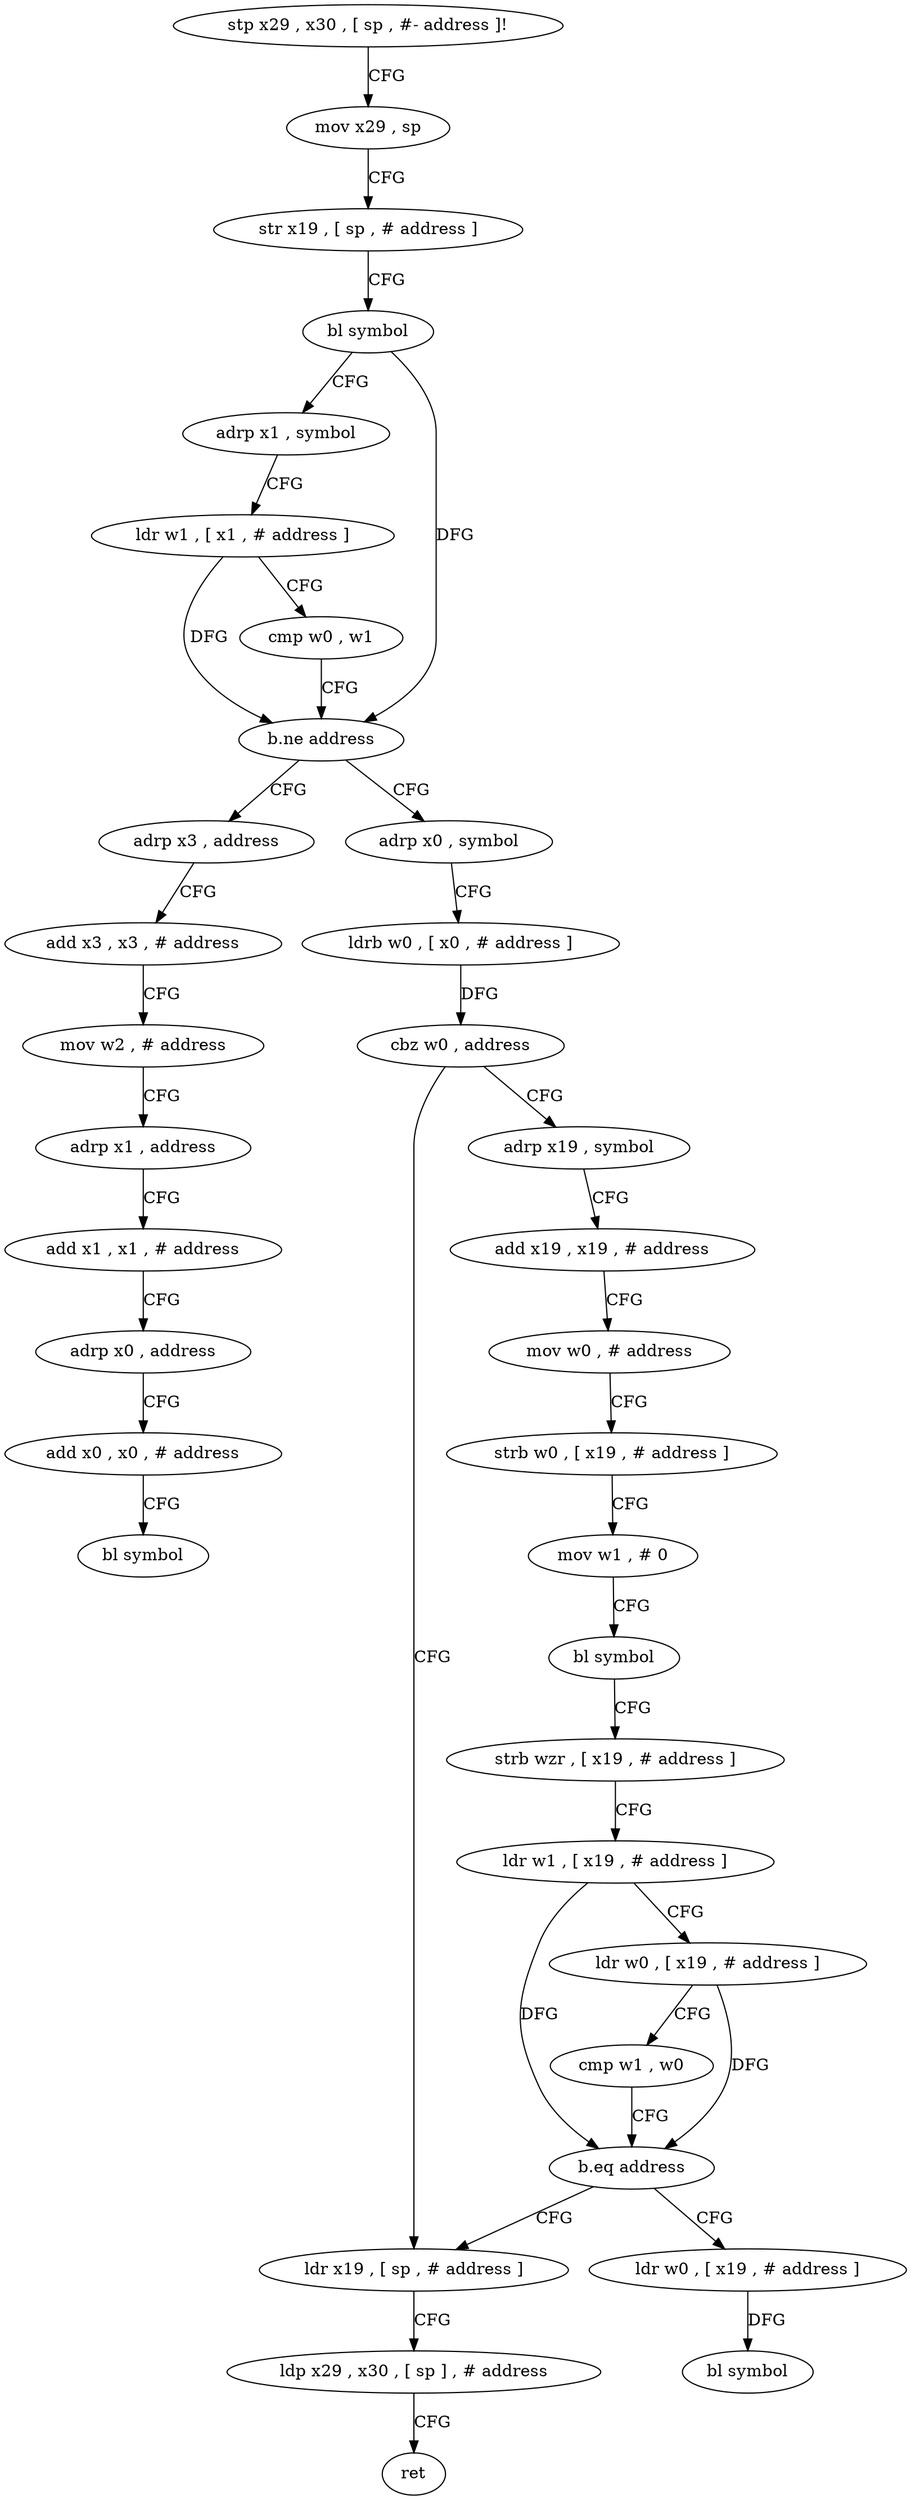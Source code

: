 digraph "func" {
"4204140" [label = "stp x29 , x30 , [ sp , #- address ]!" ]
"4204144" [label = "mov x29 , sp" ]
"4204148" [label = "str x19 , [ sp , # address ]" ]
"4204152" [label = "bl symbol" ]
"4204156" [label = "adrp x1 , symbol" ]
"4204160" [label = "ldr w1 , [ x1 , # address ]" ]
"4204164" [label = "cmp w0 , w1" ]
"4204168" [label = "b.ne address" ]
"4204196" [label = "adrp x3 , address" ]
"4204172" [label = "adrp x0 , symbol" ]
"4204200" [label = "add x3 , x3 , # address" ]
"4204204" [label = "mov w2 , # address" ]
"4204208" [label = "adrp x1 , address" ]
"4204212" [label = "add x1 , x1 , # address" ]
"4204216" [label = "adrp x0 , address" ]
"4204220" [label = "add x0 , x0 , # address" ]
"4204224" [label = "bl symbol" ]
"4204176" [label = "ldrb w0 , [ x0 , # address ]" ]
"4204180" [label = "cbz w0 , address" ]
"4204228" [label = "adrp x19 , symbol" ]
"4204184" [label = "ldr x19 , [ sp , # address ]" ]
"4204232" [label = "add x19 , x19 , # address" ]
"4204236" [label = "mov w0 , # address" ]
"4204240" [label = "strb w0 , [ x19 , # address ]" ]
"4204244" [label = "mov w1 , # 0" ]
"4204248" [label = "bl symbol" ]
"4204252" [label = "strb wzr , [ x19 , # address ]" ]
"4204256" [label = "ldr w1 , [ x19 , # address ]" ]
"4204260" [label = "ldr w0 , [ x19 , # address ]" ]
"4204264" [label = "cmp w1 , w0" ]
"4204268" [label = "b.eq address" ]
"4204272" [label = "ldr w0 , [ x19 , # address ]" ]
"4204188" [label = "ldp x29 , x30 , [ sp ] , # address" ]
"4204192" [label = "ret" ]
"4204276" [label = "bl symbol" ]
"4204140" -> "4204144" [ label = "CFG" ]
"4204144" -> "4204148" [ label = "CFG" ]
"4204148" -> "4204152" [ label = "CFG" ]
"4204152" -> "4204156" [ label = "CFG" ]
"4204152" -> "4204168" [ label = "DFG" ]
"4204156" -> "4204160" [ label = "CFG" ]
"4204160" -> "4204164" [ label = "CFG" ]
"4204160" -> "4204168" [ label = "DFG" ]
"4204164" -> "4204168" [ label = "CFG" ]
"4204168" -> "4204196" [ label = "CFG" ]
"4204168" -> "4204172" [ label = "CFG" ]
"4204196" -> "4204200" [ label = "CFG" ]
"4204172" -> "4204176" [ label = "CFG" ]
"4204200" -> "4204204" [ label = "CFG" ]
"4204204" -> "4204208" [ label = "CFG" ]
"4204208" -> "4204212" [ label = "CFG" ]
"4204212" -> "4204216" [ label = "CFG" ]
"4204216" -> "4204220" [ label = "CFG" ]
"4204220" -> "4204224" [ label = "CFG" ]
"4204176" -> "4204180" [ label = "DFG" ]
"4204180" -> "4204228" [ label = "CFG" ]
"4204180" -> "4204184" [ label = "CFG" ]
"4204228" -> "4204232" [ label = "CFG" ]
"4204184" -> "4204188" [ label = "CFG" ]
"4204232" -> "4204236" [ label = "CFG" ]
"4204236" -> "4204240" [ label = "CFG" ]
"4204240" -> "4204244" [ label = "CFG" ]
"4204244" -> "4204248" [ label = "CFG" ]
"4204248" -> "4204252" [ label = "CFG" ]
"4204252" -> "4204256" [ label = "CFG" ]
"4204256" -> "4204260" [ label = "CFG" ]
"4204256" -> "4204268" [ label = "DFG" ]
"4204260" -> "4204264" [ label = "CFG" ]
"4204260" -> "4204268" [ label = "DFG" ]
"4204264" -> "4204268" [ label = "CFG" ]
"4204268" -> "4204184" [ label = "CFG" ]
"4204268" -> "4204272" [ label = "CFG" ]
"4204272" -> "4204276" [ label = "DFG" ]
"4204188" -> "4204192" [ label = "CFG" ]
}
